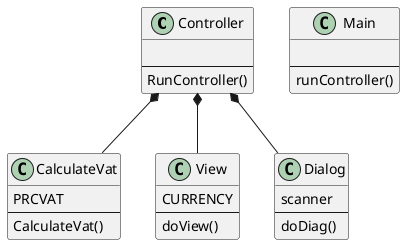 @startuml
'https://plantuml.com/class-diagram

class Controller{

--
RunController()
}
class CalculateVat{
PRCVAT
--
CalculateVat()
}
class View{
CURRENCY
--
doView()
}
class Dialog{
scanner
--
doDiag()
}
class Main{

--
runController()
}
Controller *-- Dialog
Controller *-- View
Controller *-- CalculateVat
@enduml